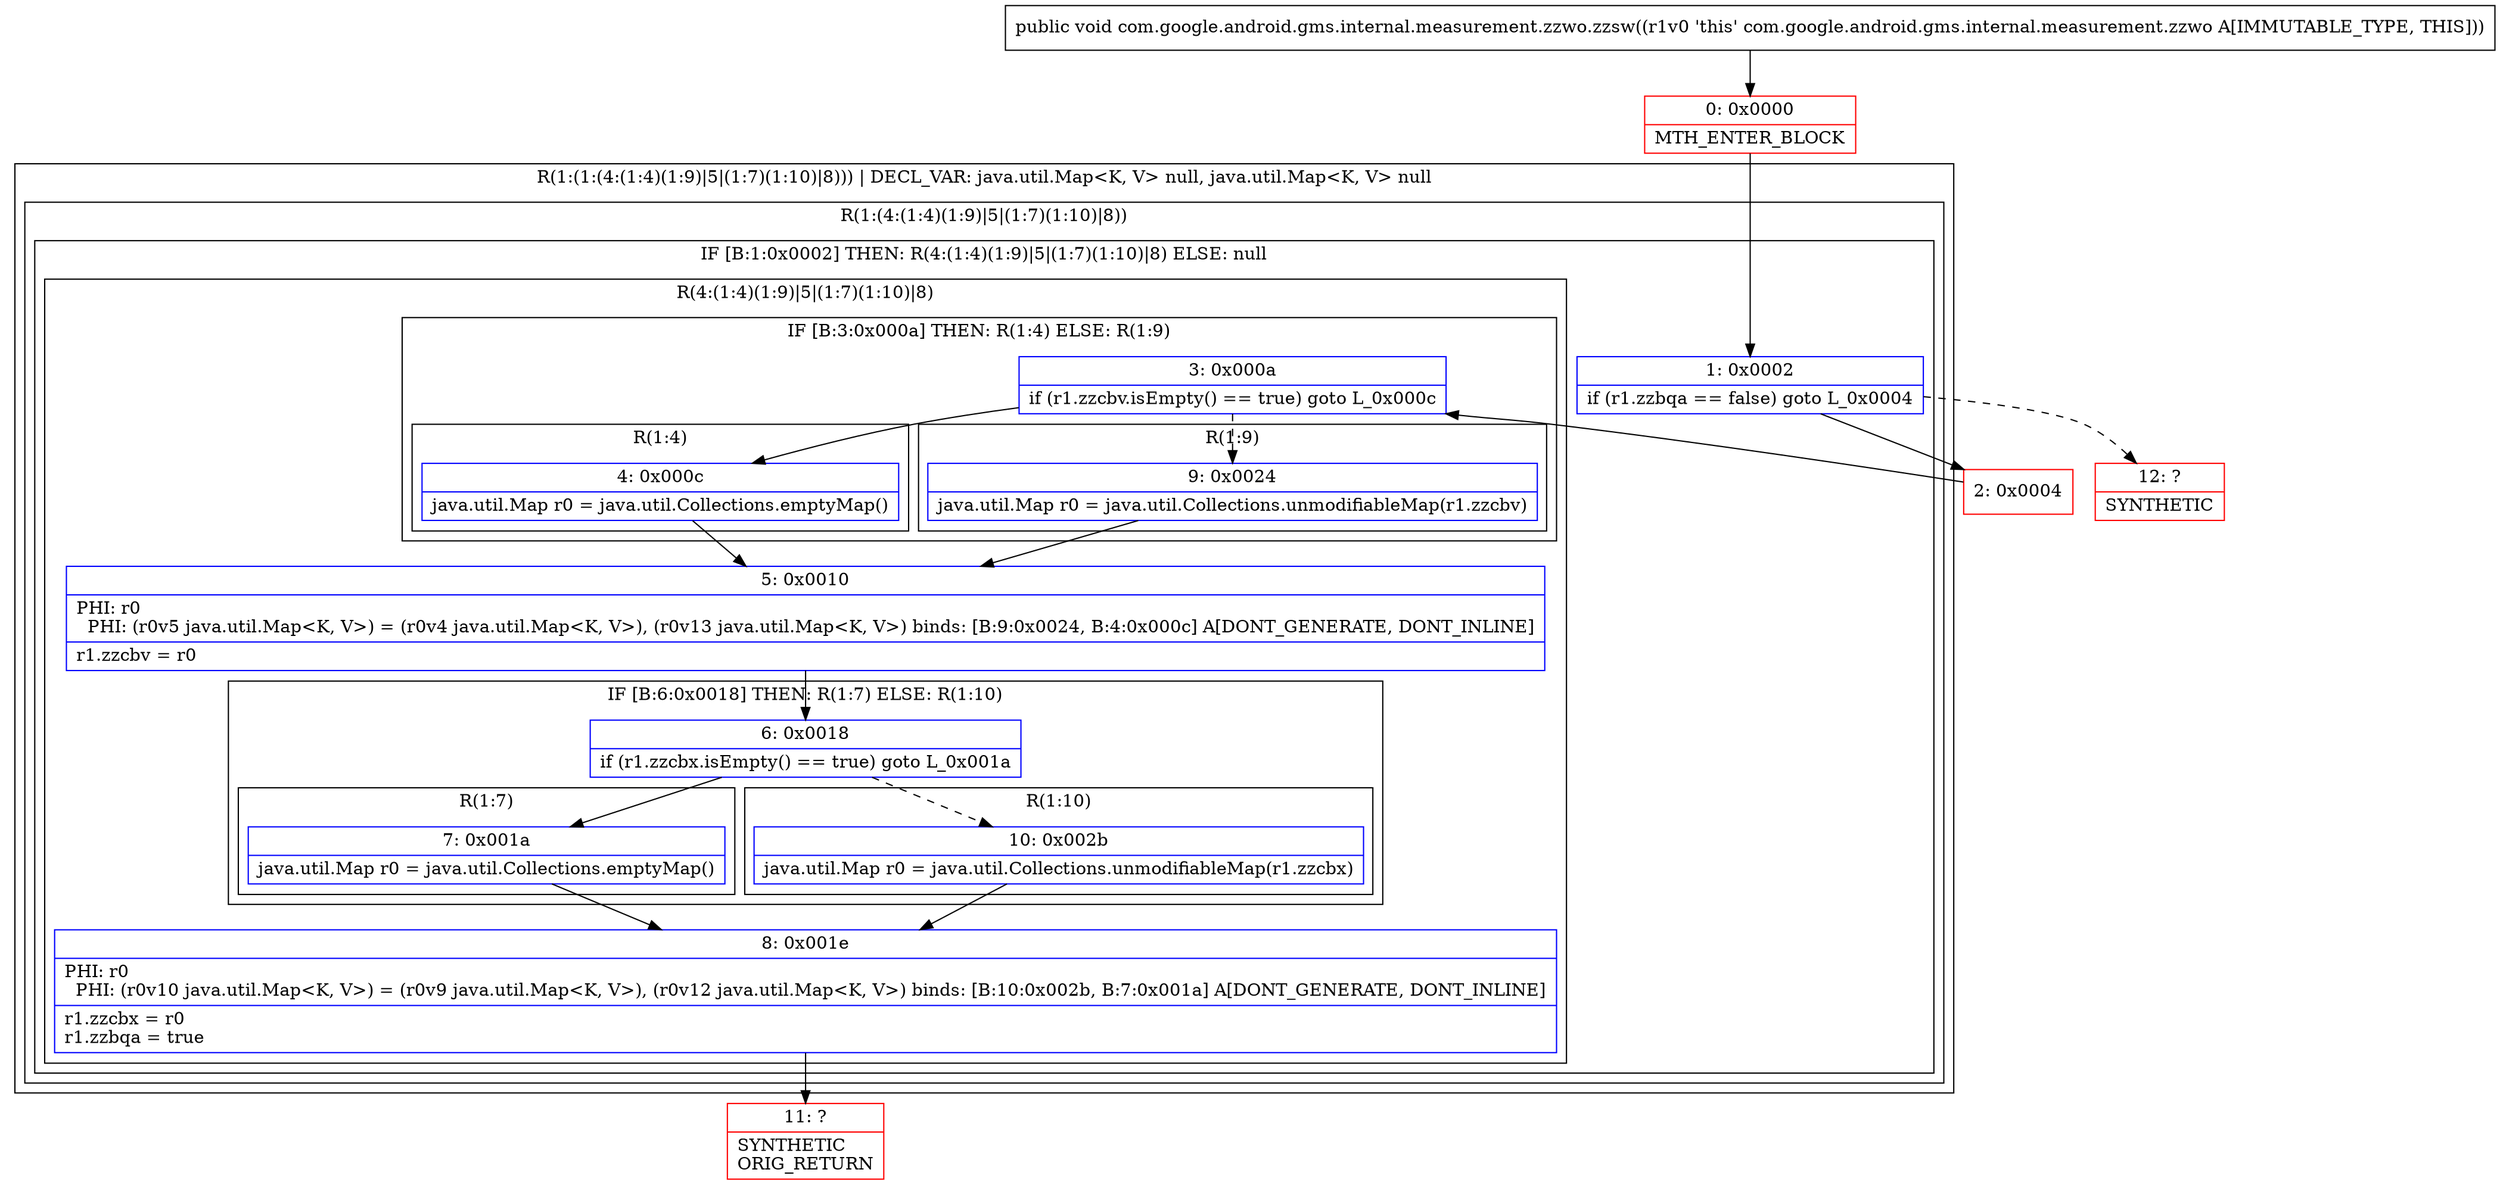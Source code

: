 digraph "CFG forcom.google.android.gms.internal.measurement.zzwo.zzsw()V" {
subgraph cluster_Region_1774399109 {
label = "R(1:(1:(4:(1:4)(1:9)|5|(1:7)(1:10)|8))) | DECL_VAR: java.util.Map\<K, V\> null, java.util.Map\<K, V\> null\l";
node [shape=record,color=blue];
subgraph cluster_Region_439092558 {
label = "R(1:(4:(1:4)(1:9)|5|(1:7)(1:10)|8))";
node [shape=record,color=blue];
subgraph cluster_IfRegion_1105380526 {
label = "IF [B:1:0x0002] THEN: R(4:(1:4)(1:9)|5|(1:7)(1:10)|8) ELSE: null";
node [shape=record,color=blue];
Node_1 [shape=record,label="{1\:\ 0x0002|if (r1.zzbqa == false) goto L_0x0004\l}"];
subgraph cluster_Region_4185113 {
label = "R(4:(1:4)(1:9)|5|(1:7)(1:10)|8)";
node [shape=record,color=blue];
subgraph cluster_IfRegion_1895333277 {
label = "IF [B:3:0x000a] THEN: R(1:4) ELSE: R(1:9)";
node [shape=record,color=blue];
Node_3 [shape=record,label="{3\:\ 0x000a|if (r1.zzcbv.isEmpty() == true) goto L_0x000c\l}"];
subgraph cluster_Region_1877041693 {
label = "R(1:4)";
node [shape=record,color=blue];
Node_4 [shape=record,label="{4\:\ 0x000c|java.util.Map r0 = java.util.Collections.emptyMap()\l}"];
}
subgraph cluster_Region_1777054175 {
label = "R(1:9)";
node [shape=record,color=blue];
Node_9 [shape=record,label="{9\:\ 0x0024|java.util.Map r0 = java.util.Collections.unmodifiableMap(r1.zzcbv)\l}"];
}
}
Node_5 [shape=record,label="{5\:\ 0x0010|PHI: r0 \l  PHI: (r0v5 java.util.Map\<K, V\>) = (r0v4 java.util.Map\<K, V\>), (r0v13 java.util.Map\<K, V\>) binds: [B:9:0x0024, B:4:0x000c] A[DONT_GENERATE, DONT_INLINE]\l|r1.zzcbv = r0\l}"];
subgraph cluster_IfRegion_176427193 {
label = "IF [B:6:0x0018] THEN: R(1:7) ELSE: R(1:10)";
node [shape=record,color=blue];
Node_6 [shape=record,label="{6\:\ 0x0018|if (r1.zzcbx.isEmpty() == true) goto L_0x001a\l}"];
subgraph cluster_Region_1909543114 {
label = "R(1:7)";
node [shape=record,color=blue];
Node_7 [shape=record,label="{7\:\ 0x001a|java.util.Map r0 = java.util.Collections.emptyMap()\l}"];
}
subgraph cluster_Region_1470008384 {
label = "R(1:10)";
node [shape=record,color=blue];
Node_10 [shape=record,label="{10\:\ 0x002b|java.util.Map r0 = java.util.Collections.unmodifiableMap(r1.zzcbx)\l}"];
}
}
Node_8 [shape=record,label="{8\:\ 0x001e|PHI: r0 \l  PHI: (r0v10 java.util.Map\<K, V\>) = (r0v9 java.util.Map\<K, V\>), (r0v12 java.util.Map\<K, V\>) binds: [B:10:0x002b, B:7:0x001a] A[DONT_GENERATE, DONT_INLINE]\l|r1.zzcbx = r0\lr1.zzbqa = true\l}"];
}
}
}
}
Node_0 [shape=record,color=red,label="{0\:\ 0x0000|MTH_ENTER_BLOCK\l}"];
Node_2 [shape=record,color=red,label="{2\:\ 0x0004}"];
Node_11 [shape=record,color=red,label="{11\:\ ?|SYNTHETIC\lORIG_RETURN\l}"];
Node_12 [shape=record,color=red,label="{12\:\ ?|SYNTHETIC\l}"];
MethodNode[shape=record,label="{public void com.google.android.gms.internal.measurement.zzwo.zzsw((r1v0 'this' com.google.android.gms.internal.measurement.zzwo A[IMMUTABLE_TYPE, THIS])) }"];
MethodNode -> Node_0;
Node_1 -> Node_2;
Node_1 -> Node_12[style=dashed];
Node_3 -> Node_4;
Node_3 -> Node_9[style=dashed];
Node_4 -> Node_5;
Node_9 -> Node_5;
Node_5 -> Node_6;
Node_6 -> Node_7;
Node_6 -> Node_10[style=dashed];
Node_7 -> Node_8;
Node_10 -> Node_8;
Node_8 -> Node_11;
Node_0 -> Node_1;
Node_2 -> Node_3;
}

